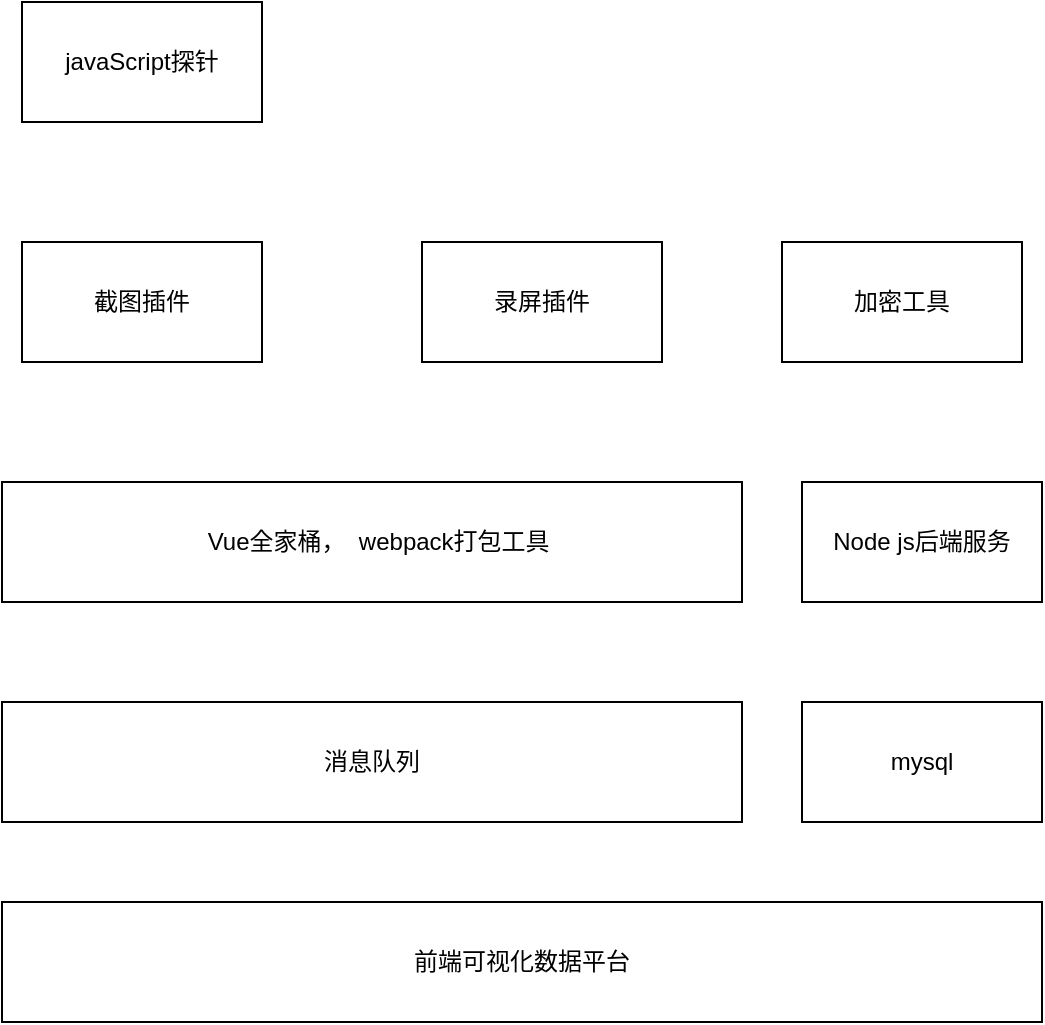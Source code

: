 <mxfile>
    <diagram id="MFB-b14tFFQ6tWN-RS4w" name="Page-1">
        <mxGraphModel dx="873" dy="828" grid="1" gridSize="10" guides="1" tooltips="1" connect="1" arrows="1" fold="1" page="1" pageScale="1" pageWidth="850" pageHeight="1100" math="0" shadow="0">
            <root>
                <mxCell id="0"/>
                <mxCell id="1" parent="0"/>
                <mxCell id="2" value="javaScript探针" style="rounded=0;whiteSpace=wrap;html=1;" parent="1" vertex="1">
                    <mxGeometry x="120" y="300" width="120" height="60" as="geometry"/>
                </mxCell>
                <mxCell id="3" value="截图插件" style="whiteSpace=wrap;html=1;" parent="1" vertex="1">
                    <mxGeometry x="120" y="420" width="120" height="60" as="geometry"/>
                </mxCell>
                <mxCell id="4" value="录屏插件" style="whiteSpace=wrap;html=1;" parent="1" vertex="1">
                    <mxGeometry x="320" y="420" width="120" height="60" as="geometry"/>
                </mxCell>
                <mxCell id="5" value="加密工具" style="whiteSpace=wrap;html=1;" parent="1" vertex="1">
                    <mxGeometry x="500" y="420" width="120" height="60" as="geometry"/>
                </mxCell>
                <mxCell id="6" value="&amp;nbsp; Vue全家桶，&amp;nbsp; webpack打包工具" style="whiteSpace=wrap;html=1;" parent="1" vertex="1">
                    <mxGeometry x="110" y="540" width="370" height="60" as="geometry"/>
                </mxCell>
                <mxCell id="7" value="Node js后端服务" style="whiteSpace=wrap;html=1;" parent="1" vertex="1">
                    <mxGeometry x="510" y="540" width="120" height="60" as="geometry"/>
                </mxCell>
                <mxCell id="8" value="消息队列" style="rounded=0;whiteSpace=wrap;html=1;" parent="1" vertex="1">
                    <mxGeometry x="110" y="650" width="370" height="60" as="geometry"/>
                </mxCell>
                <mxCell id="10" value="mysql" style="whiteSpace=wrap;html=1;" parent="1" vertex="1">
                    <mxGeometry x="510" y="650" width="120" height="60" as="geometry"/>
                </mxCell>
                <mxCell id="11" value="前端可视化数据平台" style="whiteSpace=wrap;html=1;" parent="1" vertex="1">
                    <mxGeometry x="110" y="750" width="520" height="60" as="geometry"/>
                </mxCell>
            </root>
        </mxGraphModel>
    </diagram>
</mxfile>